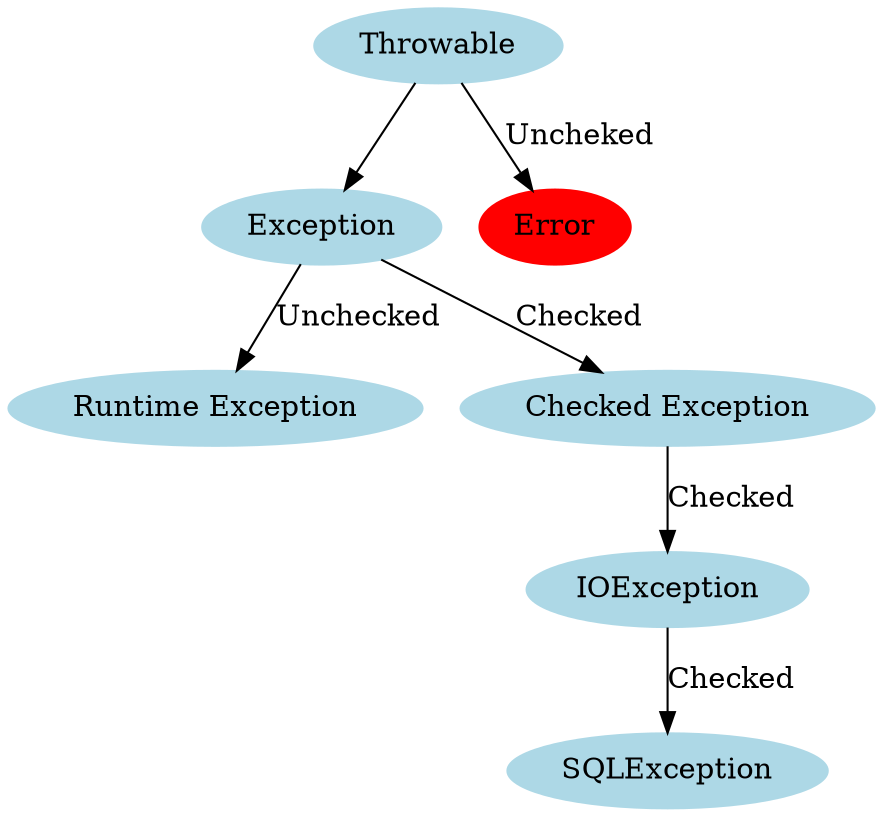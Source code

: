 digraph java_exceptions {
    node [style = filled,color = lightblue]

    "Throwable" -> "Exception"

    node [color = red]

    "Throwable" -> "Error" [label = "Uncheked"]

    node [color = lightblue]

    "Exception" -> "Runtime Exception" [label = "Unchecked"]

    "Exception" -> "Checked Exception" [label = "Checked"]

    "Checked Exception" -> "IOException" [label = "Checked"]

    "IOException" -> "SQLException" [label = "Checked"]
}